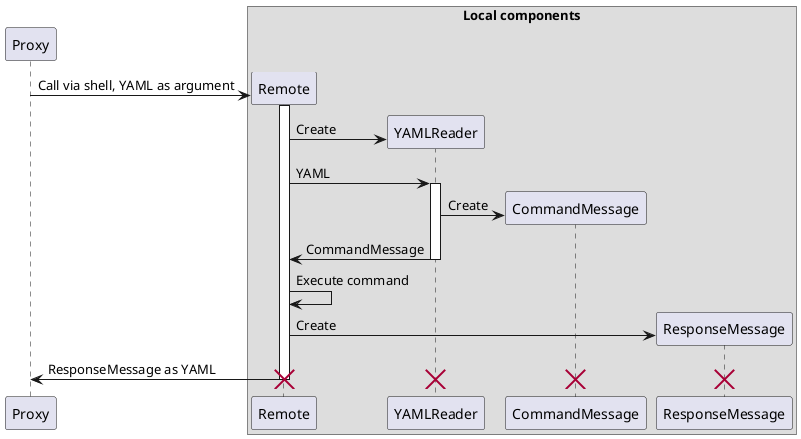 @startuml

participant Proxy

box "Local components"
    participant Remote
    participant YAMLReader
    participant CommandMessage
    participant ResponseMessage
end box

Proxy -> Remote ** : Call via shell, YAML as argument
activate Remote
Remote -> YAMLReader ** : Create
Remote -> YAMLReader ++ : YAML
YAMLReader -> CommandMessage ** : Create
Remote <- YAMLReader -- : CommandMessage
Remote -> Remote : Execute command
Remote -> ResponseMessage ** : Create
Proxy <- Remote -- : ResponseMessage as YAML
destroy Remote
destroy YAMLReader
destroy CommandMessage
destroy ResponseMessage
@enduml
